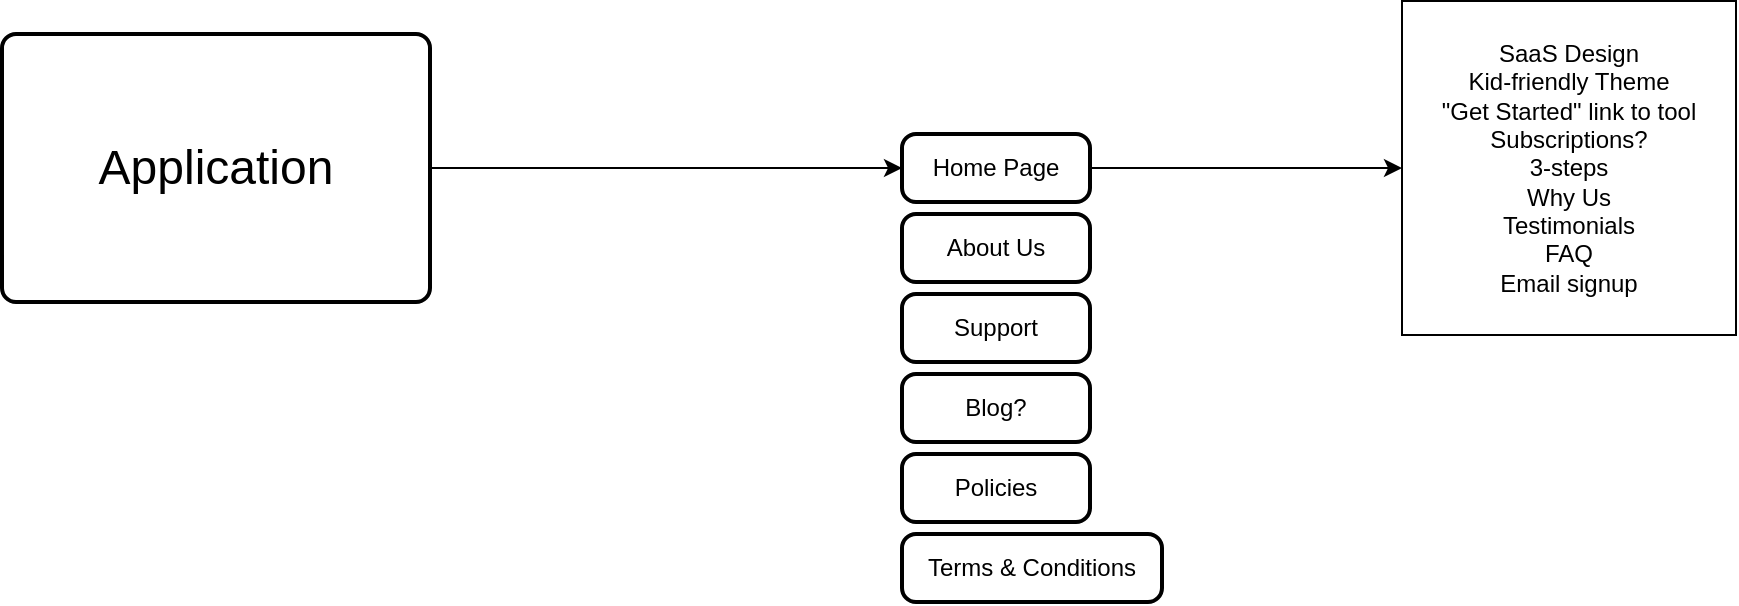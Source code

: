 <mxfile version="24.3.1" type="github">
  <diagram name="Page-1" id="Vd3vyi7NiTdGyAedGPBS">
    <mxGraphModel dx="2537" dy="946" grid="1" gridSize="10" guides="1" tooltips="1" connect="1" arrows="1" fold="1" page="1" pageScale="1" pageWidth="850" pageHeight="1100" math="0" shadow="0">
      <root>
        <mxCell id="0" />
        <mxCell id="1" parent="0" />
        <mxCell id="0hT-b1IgBU58Ld49_TAB-3" style="edgeStyle=orthogonalEdgeStyle;rounded=0;orthogonalLoop=1;jettySize=auto;html=1;" edge="1" parent="1" source="2">
          <mxGeometry relative="1" as="geometry">
            <mxPoint x="210" y="227.0" as="targetPoint" />
          </mxGeometry>
        </mxCell>
        <mxCell id="2" value="Home Page" style="rounded=1;absoluteArcSize=1;arcSize=14;whiteSpace=wrap;strokeWidth=2;" parent="1" vertex="1">
          <mxGeometry x="-40" y="210" width="94" height="34" as="geometry" />
        </mxCell>
        <mxCell id="jsz7eJaQHbYZsbQFyQcG-19" style="edgeStyle=orthogonalEdgeStyle;rounded=0;orthogonalLoop=1;jettySize=auto;html=1;entryX=0;entryY=0.5;entryDx=0;entryDy=0;" edge="1" parent="1" source="jsz7eJaQHbYZsbQFyQcG-18" target="2">
          <mxGeometry relative="1" as="geometry" />
        </mxCell>
        <mxCell id="jsz7eJaQHbYZsbQFyQcG-18" value="Application" style="rounded=1;absoluteArcSize=1;arcSize=14;whiteSpace=wrap;strokeWidth=2;fontSize=24;fontStyle=0" vertex="1" parent="1">
          <mxGeometry x="-490" y="160" width="214" height="134" as="geometry" />
        </mxCell>
        <mxCell id="0hT-b1IgBU58Ld49_TAB-7" value="SaaS Design&lt;div&gt;Kid-friendly Theme&lt;/div&gt;&lt;div&gt;&quot;Get Started&quot; link to tool&lt;/div&gt;&lt;div&gt;Subscriptions?&lt;/div&gt;&lt;div&gt;3-steps&lt;/div&gt;&lt;div&gt;Why Us&lt;/div&gt;&lt;div&gt;Testimonials&lt;br&gt;&lt;/div&gt;&lt;div&gt;FAQ&lt;/div&gt;&lt;div&gt;Email signup&lt;/div&gt;" style="whiteSpace=wrap;html=1;aspect=fixed;" vertex="1" parent="1">
          <mxGeometry x="210" y="143.5" width="167" height="167" as="geometry" />
        </mxCell>
        <mxCell id="0hT-b1IgBU58Ld49_TAB-8" value="About Us" style="rounded=1;absoluteArcSize=1;arcSize=14;whiteSpace=wrap;strokeWidth=2;" vertex="1" parent="1">
          <mxGeometry x="-40" y="250" width="94" height="34" as="geometry" />
        </mxCell>
        <mxCell id="0hT-b1IgBU58Ld49_TAB-9" value="Support" style="rounded=1;absoluteArcSize=1;arcSize=14;whiteSpace=wrap;strokeWidth=2;" vertex="1" parent="1">
          <mxGeometry x="-40" y="290" width="94" height="34" as="geometry" />
        </mxCell>
        <mxCell id="0hT-b1IgBU58Ld49_TAB-10" value="Blog?" style="rounded=1;absoluteArcSize=1;arcSize=14;whiteSpace=wrap;strokeWidth=2;" vertex="1" parent="1">
          <mxGeometry x="-40" y="330" width="94" height="34" as="geometry" />
        </mxCell>
        <mxCell id="0hT-b1IgBU58Ld49_TAB-11" value="Policies" style="rounded=1;absoluteArcSize=1;arcSize=14;whiteSpace=wrap;strokeWidth=2;" vertex="1" parent="1">
          <mxGeometry x="-40" y="370" width="94" height="34" as="geometry" />
        </mxCell>
        <mxCell id="0hT-b1IgBU58Ld49_TAB-12" value="Terms &amp; Conditions" style="rounded=1;absoluteArcSize=1;arcSize=14;whiteSpace=wrap;strokeWidth=2;" vertex="1" parent="1">
          <mxGeometry x="-40" y="410" width="130" height="34" as="geometry" />
        </mxCell>
      </root>
    </mxGraphModel>
  </diagram>
</mxfile>

